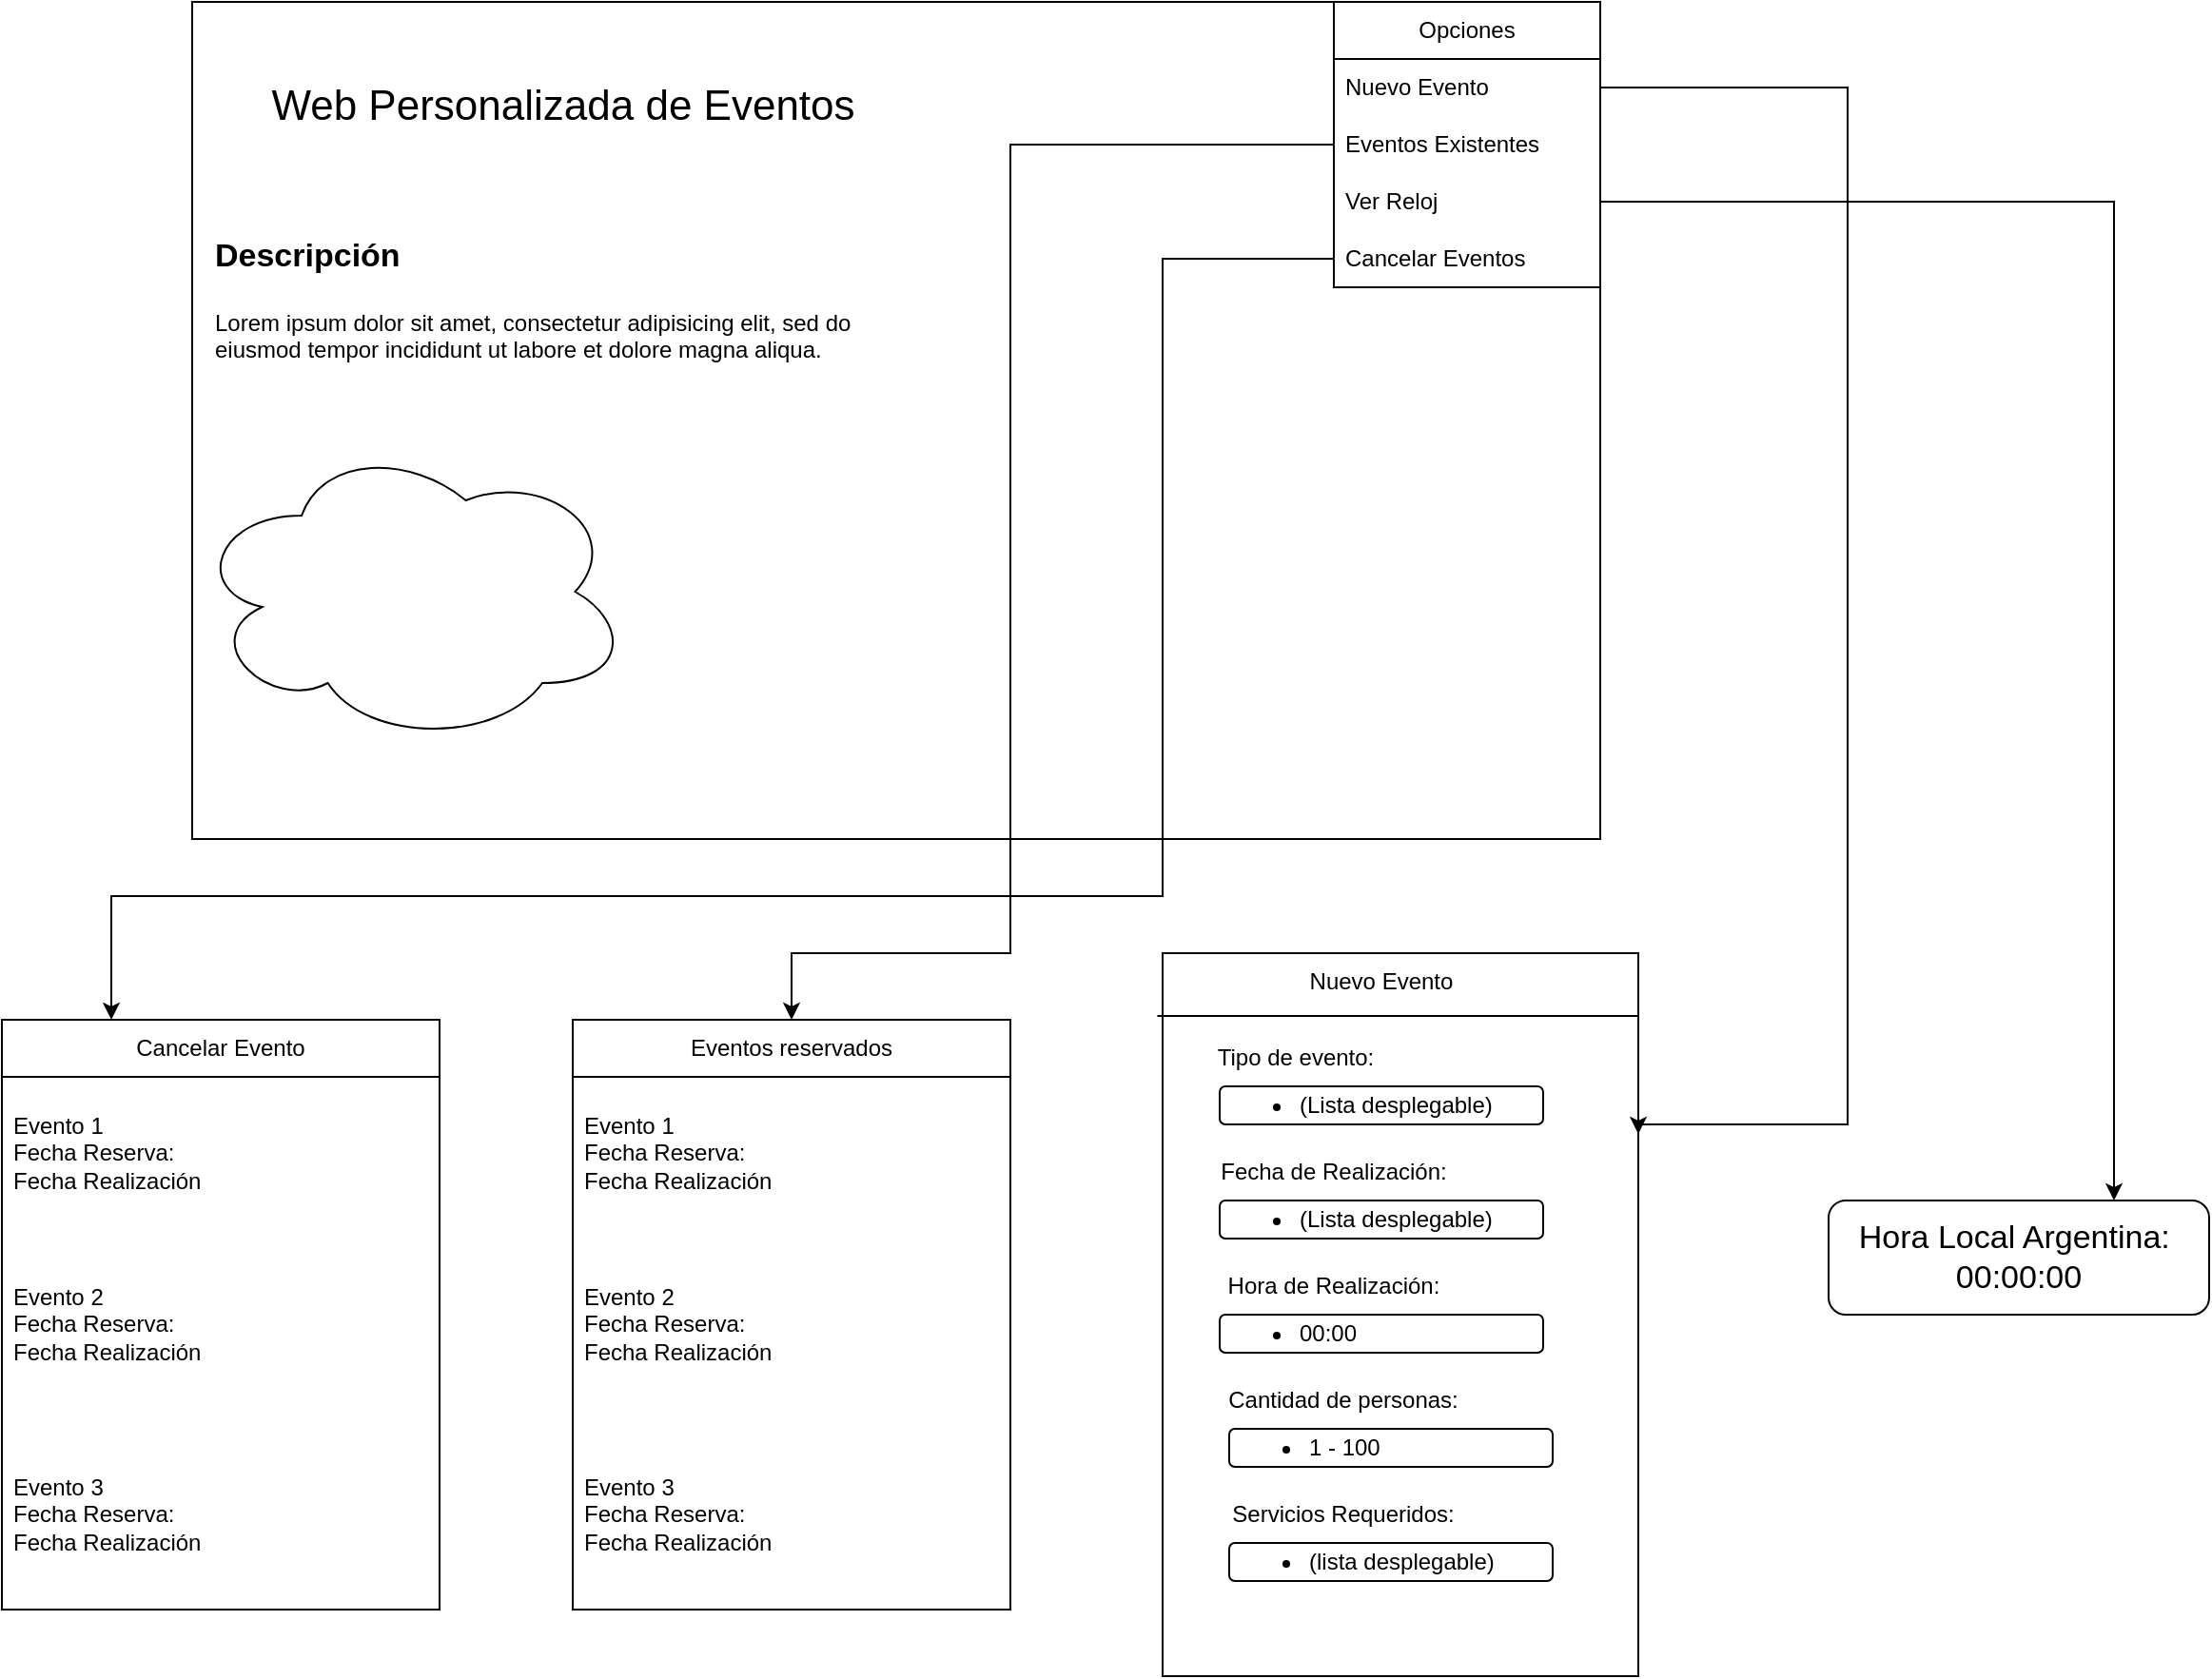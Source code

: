 <mxfile version="24.0.4" type="device">
  <diagram name="Página-1" id="J6N26KwJk4hwAfrmrQXD">
    <mxGraphModel dx="880" dy="572" grid="1" gridSize="10" guides="1" tooltips="1" connect="1" arrows="1" fold="1" page="1" pageScale="1" pageWidth="1169" pageHeight="827" math="0" shadow="0">
      <root>
        <mxCell id="0" />
        <mxCell id="1" parent="0" />
        <mxCell id="NvYxFkgoJ4vXPSEdkqr7-1" value="" style="rounded=0;whiteSpace=wrap;html=1;" parent="1" vertex="1">
          <mxGeometry x="100" y="80" width="740" height="440" as="geometry" />
        </mxCell>
        <mxCell id="NvYxFkgoJ4vXPSEdkqr7-2" value="&lt;font style=&quot;font-size: 22px;&quot;&gt;Web Personalizada de Eventos&lt;/font&gt;" style="text;html=1;align=center;verticalAlign=middle;whiteSpace=wrap;rounded=0;" parent="1" vertex="1">
          <mxGeometry x="100" y="80" width="390" height="110" as="geometry" />
        </mxCell>
        <mxCell id="NvYxFkgoJ4vXPSEdkqr7-3" value="Opciones" style="swimlane;fontStyle=0;childLayout=stackLayout;horizontal=1;startSize=30;horizontalStack=0;resizeParent=1;resizeParentMax=0;resizeLast=0;collapsible=1;marginBottom=0;whiteSpace=wrap;html=1;" parent="1" vertex="1">
          <mxGeometry x="700" y="80" width="140" height="150" as="geometry" />
        </mxCell>
        <mxCell id="NvYxFkgoJ4vXPSEdkqr7-4" value="Nuevo Evento" style="text;strokeColor=none;fillColor=none;align=left;verticalAlign=middle;spacingLeft=4;spacingRight=4;overflow=hidden;points=[[0,0.5],[1,0.5]];portConstraint=eastwest;rotatable=0;whiteSpace=wrap;html=1;" parent="NvYxFkgoJ4vXPSEdkqr7-3" vertex="1">
          <mxGeometry y="30" width="140" height="30" as="geometry" />
        </mxCell>
        <mxCell id="NvYxFkgoJ4vXPSEdkqr7-5" value="Eventos Existentes" style="text;strokeColor=none;fillColor=none;align=left;verticalAlign=middle;spacingLeft=4;spacingRight=4;overflow=hidden;points=[[0,0.5],[1,0.5]];portConstraint=eastwest;rotatable=0;whiteSpace=wrap;html=1;" parent="NvYxFkgoJ4vXPSEdkqr7-3" vertex="1">
          <mxGeometry y="60" width="140" height="30" as="geometry" />
        </mxCell>
        <mxCell id="NvYxFkgoJ4vXPSEdkqr7-6" value="Ver Reloj" style="text;strokeColor=none;fillColor=none;align=left;verticalAlign=middle;spacingLeft=4;spacingRight=4;overflow=hidden;points=[[0,0.5],[1,0.5]];portConstraint=eastwest;rotatable=0;whiteSpace=wrap;html=1;" parent="NvYxFkgoJ4vXPSEdkqr7-3" vertex="1">
          <mxGeometry y="90" width="140" height="30" as="geometry" />
        </mxCell>
        <mxCell id="NvYxFkgoJ4vXPSEdkqr7-9" value="Cancelar Eventos" style="text;strokeColor=none;fillColor=none;align=left;verticalAlign=middle;spacingLeft=4;spacingRight=4;overflow=hidden;points=[[0,0.5],[1,0.5]];portConstraint=eastwest;rotatable=0;whiteSpace=wrap;html=1;" parent="NvYxFkgoJ4vXPSEdkqr7-3" vertex="1">
          <mxGeometry y="120" width="140" height="30" as="geometry" />
        </mxCell>
        <mxCell id="NvYxFkgoJ4vXPSEdkqr7-14" value="" style="rounded=0;whiteSpace=wrap;html=1;" parent="1" vertex="1">
          <mxGeometry x="610" y="580" width="250" height="380" as="geometry" />
        </mxCell>
        <mxCell id="NvYxFkgoJ4vXPSEdkqr7-13" value="Nuevo Evento" style="text;html=1;align=center;verticalAlign=middle;whiteSpace=wrap;rounded=0;" parent="1" vertex="1">
          <mxGeometry x="670" y="580" width="110" height="30" as="geometry" />
        </mxCell>
        <mxCell id="NvYxFkgoJ4vXPSEdkqr7-15" value="Tipo de evento:" style="text;html=1;align=center;verticalAlign=middle;whiteSpace=wrap;rounded=0;" parent="1" vertex="1">
          <mxGeometry x="610" y="620" width="140" height="30" as="geometry" />
        </mxCell>
        <mxCell id="NvYxFkgoJ4vXPSEdkqr7-16" value="&lt;ul&gt;&lt;li&gt;(Lista desplegable)&lt;/li&gt;&lt;/ul&gt;" style="rounded=1;whiteSpace=wrap;html=1;align=left;" parent="1" vertex="1">
          <mxGeometry x="640" y="650" width="170" height="20" as="geometry" />
        </mxCell>
        <mxCell id="NvYxFkgoJ4vXPSEdkqr7-17" value="Fecha de Realización:" style="text;html=1;align=center;verticalAlign=middle;whiteSpace=wrap;rounded=0;" parent="1" vertex="1">
          <mxGeometry x="630" y="680" width="140" height="30" as="geometry" />
        </mxCell>
        <mxCell id="NvYxFkgoJ4vXPSEdkqr7-18" value="&lt;ul&gt;&lt;li&gt;(Lista desplegable)&lt;/li&gt;&lt;/ul&gt;" style="rounded=1;whiteSpace=wrap;html=1;align=left;" parent="1" vertex="1">
          <mxGeometry x="640" y="710" width="170" height="20" as="geometry" />
        </mxCell>
        <mxCell id="NvYxFkgoJ4vXPSEdkqr7-19" value="Hora de Realización:" style="text;html=1;align=center;verticalAlign=middle;whiteSpace=wrap;rounded=0;" parent="1" vertex="1">
          <mxGeometry x="630" y="740" width="140" height="30" as="geometry" />
        </mxCell>
        <mxCell id="NvYxFkgoJ4vXPSEdkqr7-20" value="&lt;ul&gt;&lt;li&gt;00:00&lt;/li&gt;&lt;/ul&gt;" style="rounded=1;whiteSpace=wrap;html=1;align=left;" parent="1" vertex="1">
          <mxGeometry x="640" y="770" width="170" height="20" as="geometry" />
        </mxCell>
        <mxCell id="NvYxFkgoJ4vXPSEdkqr7-21" value="" style="endArrow=none;html=1;rounded=0;exitX=-0.011;exitY=0.087;exitDx=0;exitDy=0;exitPerimeter=0;" parent="1" source="NvYxFkgoJ4vXPSEdkqr7-14" edge="1">
          <mxGeometry width="50" height="50" relative="1" as="geometry">
            <mxPoint x="530" y="720" as="sourcePoint" />
            <mxPoint x="860" y="613" as="targetPoint" />
          </mxGeometry>
        </mxCell>
        <mxCell id="NvYxFkgoJ4vXPSEdkqr7-22" style="edgeStyle=orthogonalEdgeStyle;rounded=0;orthogonalLoop=1;jettySize=auto;html=1;exitX=1;exitY=0.5;exitDx=0;exitDy=0;entryX=1;entryY=0.25;entryDx=0;entryDy=0;" parent="1" source="NvYxFkgoJ4vXPSEdkqr7-4" target="NvYxFkgoJ4vXPSEdkqr7-14" edge="1">
          <mxGeometry relative="1" as="geometry">
            <Array as="points">
              <mxPoint x="970" y="125" />
              <mxPoint x="970" y="670" />
              <mxPoint x="860" y="670" />
            </Array>
          </mxGeometry>
        </mxCell>
        <mxCell id="NvYxFkgoJ4vXPSEdkqr7-23" value="Cantidad de personas:" style="text;html=1;align=center;verticalAlign=middle;whiteSpace=wrap;rounded=0;" parent="1" vertex="1">
          <mxGeometry x="635" y="800" width="140" height="30" as="geometry" />
        </mxCell>
        <mxCell id="NvYxFkgoJ4vXPSEdkqr7-24" value="&lt;ul&gt;&lt;li&gt;1 - 100&lt;/li&gt;&lt;/ul&gt;" style="rounded=1;whiteSpace=wrap;html=1;align=left;" parent="1" vertex="1">
          <mxGeometry x="645" y="830" width="170" height="20" as="geometry" />
        </mxCell>
        <mxCell id="NvYxFkgoJ4vXPSEdkqr7-25" value="Servicios Requeridos:" style="text;html=1;align=center;verticalAlign=middle;whiteSpace=wrap;rounded=0;" parent="1" vertex="1">
          <mxGeometry x="635" y="860" width="140" height="30" as="geometry" />
        </mxCell>
        <mxCell id="NvYxFkgoJ4vXPSEdkqr7-26" value="&lt;ul&gt;&lt;li&gt;(lista desplegable)&lt;/li&gt;&lt;/ul&gt;" style="rounded=1;whiteSpace=wrap;html=1;align=left;" parent="1" vertex="1">
          <mxGeometry x="645" y="890" width="170" height="20" as="geometry" />
        </mxCell>
        <mxCell id="NvYxFkgoJ4vXPSEdkqr7-28" value="Eventos reservados" style="swimlane;fontStyle=0;childLayout=stackLayout;horizontal=1;startSize=30;horizontalStack=0;resizeParent=1;resizeParentMax=0;resizeLast=0;collapsible=1;marginBottom=0;whiteSpace=wrap;html=1;" parent="1" vertex="1">
          <mxGeometry x="300" y="615" width="230" height="310" as="geometry" />
        </mxCell>
        <mxCell id="NvYxFkgoJ4vXPSEdkqr7-29" value="Evento 1&lt;br&gt;Fecha Reserva:&amp;nbsp;&amp;nbsp;&lt;br&gt;Fecha Realización" style="text;strokeColor=none;fillColor=none;align=left;verticalAlign=middle;spacingLeft=4;spacingRight=4;overflow=hidden;points=[[0,0.5],[1,0.5]];portConstraint=eastwest;rotatable=0;whiteSpace=wrap;html=1;" parent="NvYxFkgoJ4vXPSEdkqr7-28" vertex="1">
          <mxGeometry y="30" width="230" height="80" as="geometry" />
        </mxCell>
        <mxCell id="NvYxFkgoJ4vXPSEdkqr7-30" value="Evento 2&lt;br&gt;Fecha Reserva:&amp;nbsp;&amp;nbsp;&lt;br&gt;Fecha Realización" style="text;strokeColor=none;fillColor=none;align=left;verticalAlign=middle;spacingLeft=4;spacingRight=4;overflow=hidden;points=[[0,0.5],[1,0.5]];portConstraint=eastwest;rotatable=0;whiteSpace=wrap;html=1;" parent="NvYxFkgoJ4vXPSEdkqr7-28" vertex="1">
          <mxGeometry y="110" width="230" height="100" as="geometry" />
        </mxCell>
        <mxCell id="NvYxFkgoJ4vXPSEdkqr7-31" value="Evento 3&lt;br&gt;Fecha Reserva:&amp;nbsp;&amp;nbsp;&lt;br&gt;Fecha Realización" style="text;strokeColor=none;fillColor=none;align=left;verticalAlign=middle;spacingLeft=4;spacingRight=4;overflow=hidden;points=[[0,0.5],[1,0.5]];portConstraint=eastwest;rotatable=0;whiteSpace=wrap;html=1;" parent="NvYxFkgoJ4vXPSEdkqr7-28" vertex="1">
          <mxGeometry y="210" width="230" height="100" as="geometry" />
        </mxCell>
        <mxCell id="NvYxFkgoJ4vXPSEdkqr7-33" style="edgeStyle=orthogonalEdgeStyle;rounded=0;orthogonalLoop=1;jettySize=auto;html=1;exitX=0;exitY=0.5;exitDx=0;exitDy=0;entryX=0.5;entryY=0;entryDx=0;entryDy=0;" parent="1" source="NvYxFkgoJ4vXPSEdkqr7-5" target="NvYxFkgoJ4vXPSEdkqr7-28" edge="1">
          <mxGeometry relative="1" as="geometry">
            <Array as="points">
              <mxPoint x="530" y="155" />
              <mxPoint x="530" y="580" />
              <mxPoint x="415" y="580" />
            </Array>
          </mxGeometry>
        </mxCell>
        <mxCell id="NvYxFkgoJ4vXPSEdkqr7-34" value="&lt;div&gt;&lt;font style=&quot;font-size: 17px;&quot;&gt;Hora Local Argentina:&amp;nbsp;&lt;/font&gt;&lt;/div&gt;&lt;font style=&quot;font-size: 17px;&quot;&gt;00:00:00&lt;/font&gt;" style="rounded=1;whiteSpace=wrap;html=1;" parent="1" vertex="1">
          <mxGeometry x="960" y="710" width="200" height="60" as="geometry" />
        </mxCell>
        <mxCell id="NvYxFkgoJ4vXPSEdkqr7-35" style="edgeStyle=orthogonalEdgeStyle;rounded=0;orthogonalLoop=1;jettySize=auto;html=1;exitX=1;exitY=0.5;exitDx=0;exitDy=0;entryX=0.75;entryY=0;entryDx=0;entryDy=0;" parent="1" source="NvYxFkgoJ4vXPSEdkqr7-6" target="NvYxFkgoJ4vXPSEdkqr7-34" edge="1">
          <mxGeometry relative="1" as="geometry" />
        </mxCell>
        <mxCell id="NvYxFkgoJ4vXPSEdkqr7-38" value="&lt;h1 style=&quot;margin-top: 0px;&quot;&gt;&lt;font style=&quot;font-size: 17px;&quot;&gt;Descripción&lt;/font&gt;&lt;/h1&gt;&lt;p&gt;Lorem ipsum dolor sit amet, consectetur adipisicing elit, sed do eiusmod tempor incididunt ut labore et dolore magna aliqua.&lt;/p&gt;" style="text;html=1;whiteSpace=wrap;overflow=hidden;rounded=0;" parent="1" vertex="1">
          <mxGeometry x="110" y="190" width="350" height="120" as="geometry" />
        </mxCell>
        <mxCell id="NvYxFkgoJ4vXPSEdkqr7-39" value="" style="ellipse;shape=cloud;whiteSpace=wrap;html=1;" parent="1" vertex="1">
          <mxGeometry x="100" y="310" width="230" height="160" as="geometry" />
        </mxCell>
        <mxCell id="NvYxFkgoJ4vXPSEdkqr7-40" value="Cancelar Evento" style="swimlane;fontStyle=0;childLayout=stackLayout;horizontal=1;startSize=30;horizontalStack=0;resizeParent=1;resizeParentMax=0;resizeLast=0;collapsible=1;marginBottom=0;whiteSpace=wrap;html=1;" parent="1" vertex="1">
          <mxGeometry y="615" width="230" height="310" as="geometry" />
        </mxCell>
        <mxCell id="NvYxFkgoJ4vXPSEdkqr7-41" value="Evento 1&lt;br&gt;Fecha Reserva:&amp;nbsp;&amp;nbsp;&lt;br&gt;Fecha Realización" style="text;strokeColor=none;fillColor=none;align=left;verticalAlign=middle;spacingLeft=4;spacingRight=4;overflow=hidden;points=[[0,0.5],[1,0.5]];portConstraint=eastwest;rotatable=0;whiteSpace=wrap;html=1;" parent="NvYxFkgoJ4vXPSEdkqr7-40" vertex="1">
          <mxGeometry y="30" width="230" height="80" as="geometry" />
        </mxCell>
        <mxCell id="NvYxFkgoJ4vXPSEdkqr7-42" value="Evento 2&lt;br&gt;Fecha Reserva:&amp;nbsp;&amp;nbsp;&lt;br&gt;Fecha Realización" style="text;strokeColor=none;fillColor=none;align=left;verticalAlign=middle;spacingLeft=4;spacingRight=4;overflow=hidden;points=[[0,0.5],[1,0.5]];portConstraint=eastwest;rotatable=0;whiteSpace=wrap;html=1;" parent="NvYxFkgoJ4vXPSEdkqr7-40" vertex="1">
          <mxGeometry y="110" width="230" height="100" as="geometry" />
        </mxCell>
        <mxCell id="NvYxFkgoJ4vXPSEdkqr7-43" value="Evento 3&lt;br&gt;Fecha Reserva:&amp;nbsp;&amp;nbsp;&lt;br&gt;Fecha Realización" style="text;strokeColor=none;fillColor=none;align=left;verticalAlign=middle;spacingLeft=4;spacingRight=4;overflow=hidden;points=[[0,0.5],[1,0.5]];portConstraint=eastwest;rotatable=0;whiteSpace=wrap;html=1;" parent="NvYxFkgoJ4vXPSEdkqr7-40" vertex="1">
          <mxGeometry y="210" width="230" height="100" as="geometry" />
        </mxCell>
        <mxCell id="NvYxFkgoJ4vXPSEdkqr7-44" style="edgeStyle=orthogonalEdgeStyle;rounded=0;orthogonalLoop=1;jettySize=auto;html=1;exitX=0;exitY=0.5;exitDx=0;exitDy=0;entryX=0.25;entryY=0;entryDx=0;entryDy=0;" parent="1" source="NvYxFkgoJ4vXPSEdkqr7-9" target="NvYxFkgoJ4vXPSEdkqr7-40" edge="1">
          <mxGeometry relative="1" as="geometry">
            <Array as="points">
              <mxPoint x="610" y="215" />
              <mxPoint x="610" y="550" />
              <mxPoint x="58" y="550" />
            </Array>
          </mxGeometry>
        </mxCell>
      </root>
    </mxGraphModel>
  </diagram>
</mxfile>

